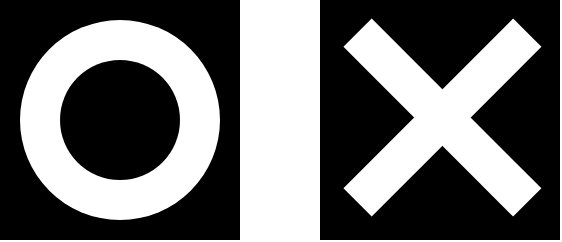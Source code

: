 <mxfile version="17.4.2" type="device"><diagram id="XhJrs_DZZcJG0PwJcU9H" name="Page-1"><mxGraphModel dx="488" dy="308" grid="1" gridSize="10" guides="1" tooltips="1" connect="1" arrows="1" fold="1" page="1" pageScale="1" pageWidth="1100" pageHeight="850" math="0" shadow="0"><root><mxCell id="0"/><mxCell id="1" parent="0"/><mxCell id="XhDwrXrgTt5UJmbR6_wa-1" value="" style="whiteSpace=wrap;html=1;aspect=fixed;strokeColor=none;fillColor=#000000;" parent="1" vertex="1"><mxGeometry x="80" y="200" width="120" height="120" as="geometry"/></mxCell><mxCell id="XhDwrXrgTt5UJmbR6_wa-2" value="" style="ellipse;whiteSpace=wrap;html=1;aspect=fixed;strokeColor=none;" parent="1" vertex="1"><mxGeometry x="90" y="210" width="100" height="100" as="geometry"/></mxCell><mxCell id="XhDwrXrgTt5UJmbR6_wa-3" value="" style="ellipse;whiteSpace=wrap;html=1;aspect=fixed;strokeColor=none;fillColor=#000000;" parent="1" vertex="1"><mxGeometry x="110" y="230" width="60" height="60" as="geometry"/></mxCell><mxCell id="XhDwrXrgTt5UJmbR6_wa-4" value="" style="whiteSpace=wrap;html=1;aspect=fixed;strokeColor=none;fillColor=#000000;" parent="1" vertex="1"><mxGeometry x="240" y="200" width="120" height="120" as="geometry"/></mxCell><mxCell id="XhDwrXrgTt5UJmbR6_wa-5" value="" style="rounded=0;whiteSpace=wrap;html=1;fillColor=#FFFFFF;strokeColor=none;rotation=45;" parent="1" vertex="1"><mxGeometry x="291.21" y="198.79" width="20" height="120" as="geometry"/></mxCell><mxCell id="XhDwrXrgTt5UJmbR6_wa-6" value="" style="rounded=0;whiteSpace=wrap;html=1;fillColor=#FFFFFF;strokeColor=none;rotation=-45;" parent="1" vertex="1"><mxGeometry x="291.21" y="198.79" width="20" height="120" as="geometry"/></mxCell></root></mxGraphModel></diagram></mxfile>